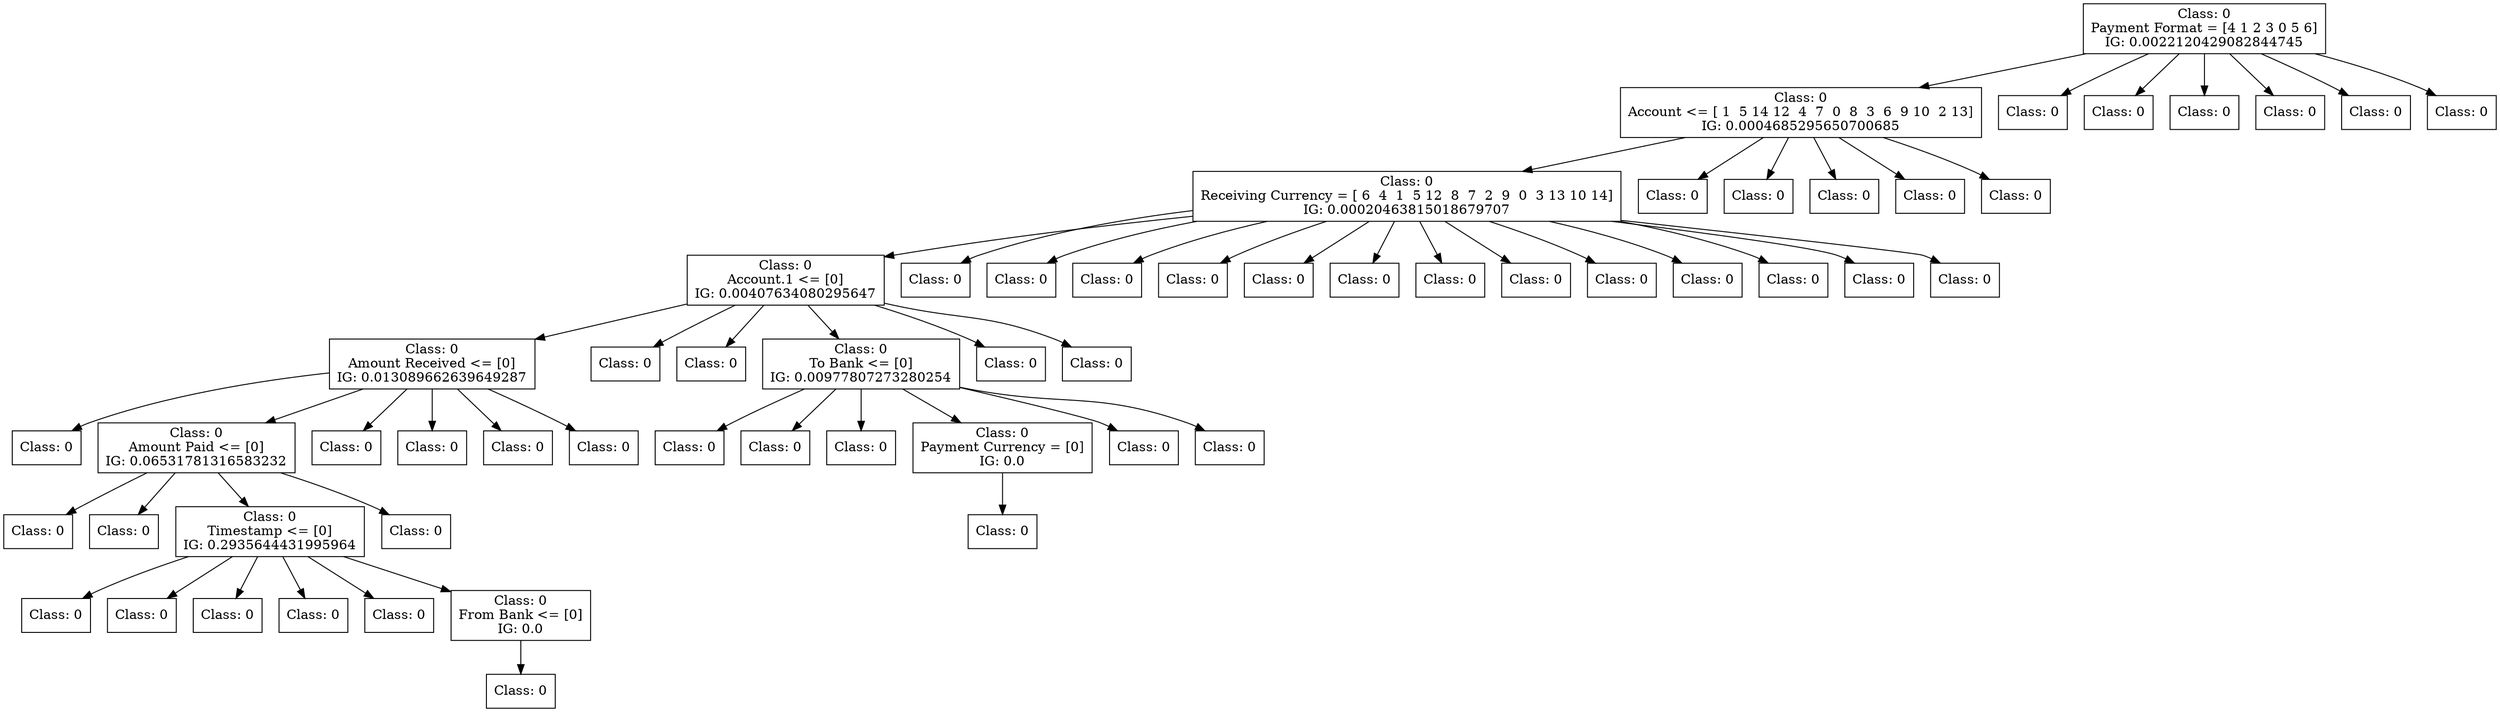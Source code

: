 digraph DecisionTree {
	rankdir=TD;
	node [shape=box];
	140281651283856 [label="Class: 0
Payment Format = [4 1 2 3 0 5 6]
IG: 0.0022120429082844745"];
	140281495147888 [label="Class: 0
Account <= [ 1  5 14 12  4  7  0  8  3  6  9 10  2 13]
IG: 0.0004685295650700685"];
	140281651283856 -> 140281495147888;
	140281495151008 [label="Class: 0
Receiving Currency = [ 6  4  1  5 12  8  7  2  9  0  3 13 10 14]
IG: 0.00020463815018679707"];
	140281495147888 -> 140281495151008;
	140281495151680 [label="Class: 0
Account.1 <= [0]
IG: 0.00407634080295647"];
	140281495151008 -> 140281495151680;
	140281495142608 [label="Class: 0
Amount Received <= [0]
IG: 0.013089662639649287"];
	140281495151680 -> 140281495142608;
	140281495153840 [label="Class: 0
"];
	140281495142608 -> 140281495153840;
	140281495147600 [label="Class: 0
Amount Paid <= [0]
IG: 0.06531781316583232"];
	140281495142608 -> 140281495147600;
	140281495156720 [label="Class: 0
"];
	140281495147600 -> 140281495156720;
	140281495153312 [label="Class: 0
"];
	140281495147600 -> 140281495153312;
	140281495150384 [label="Class: 0
Timestamp <= [0]
IG: 0.2935644431995964"];
	140281495147600 -> 140281495150384;
	140281495152928 [label="Class: 0
"];
	140281495150384 -> 140281495152928;
	140281495155184 [label="Class: 0
"];
	140281495150384 -> 140281495155184;
	140281495157296 [label="Class: 0
"];
	140281495150384 -> 140281495157296;
	140281495155712 [label="Class: 0
"];
	140281495150384 -> 140281495155712;
	140281495156288 [label="Class: 0
"];
	140281495150384 -> 140281495156288;
	140281495149472 [label="Class: 0
From Bank <= [0]
IG: 0.0"];
	140281495150384 -> 140281495149472;
	140281495158208 [label="Class: 0
"];
	140281495149472 -> 140281495158208;
	140281495154128 [label="Class: 0
"];
	140281495147600 -> 140281495154128;
	140281495154560 [label="Class: 0
"];
	140281495142608 -> 140281495154560;
	140281495155088 [label="Class: 0
"];
	140281495142608 -> 140281495155088;
	140281495154320 [label="Class: 0
"];
	140281495142608 -> 140281495154320;
	140281495153696 [label="Class: 0
"];
	140281495142608 -> 140281495153696;
	140282251326464 [label="Class: 0
"];
	140281495151680 -> 140282251326464;
	140281495152400 [label="Class: 0
"];
	140281495151680 -> 140281495152400;
	140281495154992 [label="Class: 0
To Bank <= [0]
IG: 0.00977807273280254"];
	140281495151680 -> 140281495154992;
	140281495156144 [label="Class: 0
"];
	140281495154992 -> 140281495156144;
	140281495154368 [label="Class: 0
"];
	140281495154992 -> 140281495154368;
	140281495147984 [label="Class: 0
"];
	140281495154992 -> 140281495147984;
	140281495158592 [label="Class: 0
Payment Currency = [0]
IG: 0.0"];
	140281495154992 -> 140281495158592;
	140281495156528 [label="Class: 0
"];
	140281495158592 -> 140281495156528;
	140281495156240 [label="Class: 0
"];
	140281495154992 -> 140281495156240;
	140281495157632 [label="Class: 0
"];
	140281495154992 -> 140281495157632;
	140281495144144 [label="Class: 0
"];
	140281495151680 -> 140281495144144;
	140281495149280 [label="Class: 0
"];
	140281495151680 -> 140281495149280;
	140281495153360 [label="Class: 0
"];
	140281495151008 -> 140281495153360;
	140281495147552 [label="Class: 0
"];
	140281495151008 -> 140281495147552;
	140281495146784 [label="Class: 0
"];
	140281495151008 -> 140281495146784;
	140281495148320 [label="Class: 0
"];
	140281495151008 -> 140281495148320;
	140281495152640 [label="Class: 0
"];
	140281495151008 -> 140281495152640;
	140281495150528 [label="Class: 0
"];
	140281495151008 -> 140281495150528;
	140281495153216 [label="Class: 0
"];
	140281495151008 -> 140281495153216;
	140281495153744 [label="Class: 0
"];
	140281495151008 -> 140281495153744;
	140281495148608 [label="Class: 0
"];
	140281495151008 -> 140281495148608;
	140281495150816 [label="Class: 0
"];
	140281495151008 -> 140281495150816;
	140281495153888 [label="Class: 0
"];
	140281495151008 -> 140281495153888;
	140281495142848 [label="Class: 0
"];
	140281495151008 -> 140281495142848;
	140281495149808 [label="Class: 0
"];
	140281495151008 -> 140281495149808;
	140281495142752 [label="Class: 0
"];
	140281495147888 -> 140281495142752;
	140281495152208 [label="Class: 0
"];
	140281495147888 -> 140281495152208;
	140281495151440 [label="Class: 0
"];
	140281495147888 -> 140281495151440;
	140281495147504 [label="Class: 0
"];
	140281495147888 -> 140281495147504;
	140281495150144 [label="Class: 0
"];
	140281495147888 -> 140281495150144;
	140281495151056 [label="Class: 0
"];
	140281651283856 -> 140281495151056;
	140281495149424 [label="Class: 0
"];
	140281651283856 -> 140281495149424;
	140281495151584 [label="Class: 0
"];
	140281651283856 -> 140281495151584;
	140281495151728 [label="Class: 0
"];
	140281651283856 -> 140281495151728;
	140281495148032 [label="Class: 0
"];
	140281651283856 -> 140281495148032;
	140281495150048 [label="Class: 0
"];
	140281651283856 -> 140281495150048;
}

